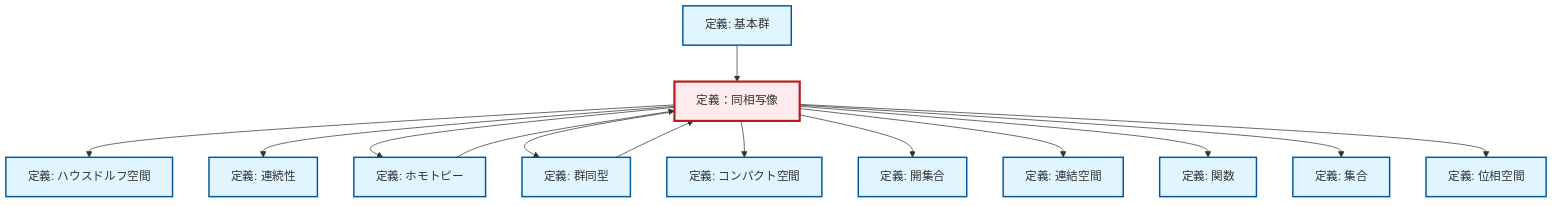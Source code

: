 graph TD
    classDef definition fill:#e1f5fe,stroke:#01579b,stroke-width:2px
    classDef theorem fill:#f3e5f5,stroke:#4a148c,stroke-width:2px
    classDef axiom fill:#fff3e0,stroke:#e65100,stroke-width:2px
    classDef example fill:#e8f5e9,stroke:#1b5e20,stroke-width:2px
    classDef current fill:#ffebee,stroke:#b71c1c,stroke-width:3px
    def-fundamental-group["定義: 基本群"]:::definition
    def-hausdorff["定義: ハウスドルフ空間"]:::definition
    def-topological-space["定義: 位相空間"]:::definition
    def-set["定義: 集合"]:::definition
    def-continuity["定義: 連続性"]:::definition
    def-function["定義: 関数"]:::definition
    def-homotopy["定義: ホモトピー"]:::definition
    def-compact["定義: コンパクト空間"]:::definition
    def-connected["定義: 連結空間"]:::definition
    def-open-set["定義: 開集合"]:::definition
    def-homeomorphism["定義：同相写像"]:::definition
    def-isomorphism["定義: 群同型"]:::definition
    def-homotopy --> def-homeomorphism
    def-fundamental-group --> def-homeomorphism
    def-homeomorphism --> def-hausdorff
    def-homeomorphism --> def-continuity
    def-homeomorphism --> def-homotopy
    def-isomorphism --> def-homeomorphism
    def-homeomorphism --> def-isomorphism
    def-homeomorphism --> def-compact
    def-homeomorphism --> def-open-set
    def-homeomorphism --> def-connected
    def-homeomorphism --> def-function
    def-homeomorphism --> def-set
    def-homeomorphism --> def-topological-space
    class def-homeomorphism current